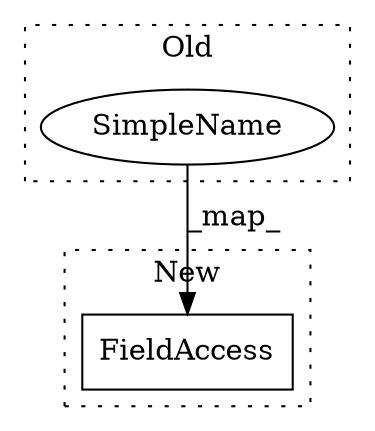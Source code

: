 digraph G {
subgraph cluster0 {
1 [label="SimpleName" a="42" s="329" l="2" shape="ellipse"];
label = "Old";
style="dotted";
}
subgraph cluster1 {
2 [label="FieldAccess" a="22" s="508" l="5" shape="box"];
label = "New";
style="dotted";
}
1 -> 2 [label="_map_"];
}